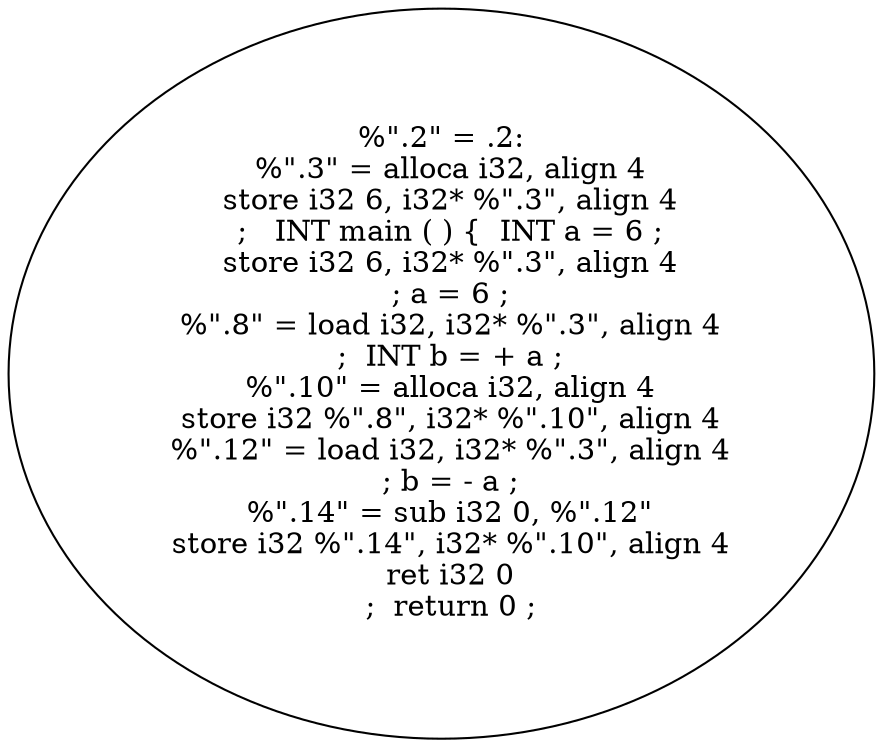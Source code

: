 digraph AST {
  "139300272302992" [label="%\".2\" = .2:
  %\".3\" = alloca i32, align 4
  store i32 6, i32* %\".3\", align 4
  ;   INT main ( ) {  INT a = 6 ;
  store i32 6, i32* %\".3\", align 4
  ; a = 6 ;
  %\".8\" = load i32, i32* %\".3\", align 4
  ;  INT b = + a ;
  %\".10\" = alloca i32, align 4
  store i32 %\".8\", i32* %\".10\", align 4
  %\".12\" = load i32, i32* %\".3\", align 4
  ; b = - a ;
  %\".14\" = sub i32 0, %\".12\"
  store i32 %\".14\", i32* %\".10\", align 4
  ret i32 0
  ;  return 0 ;"];
}
